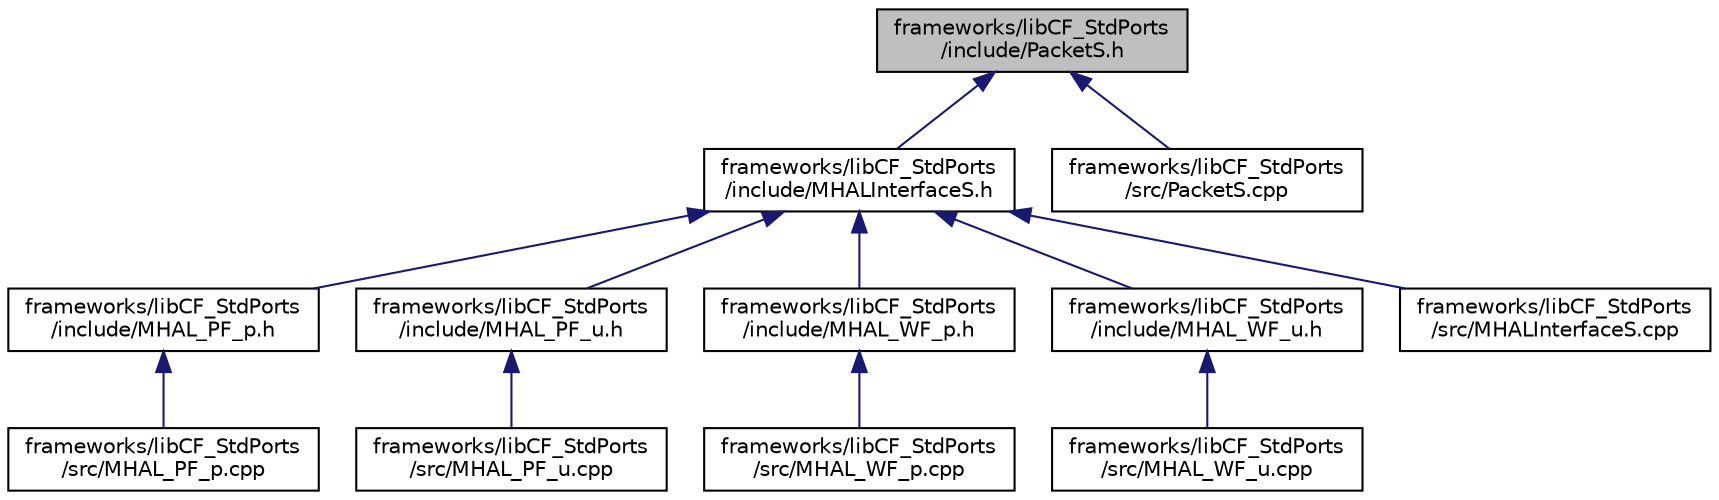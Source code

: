 digraph "frameworks/libCF_StdPorts/include/PacketS.h"
{
 // INTERACTIVE_SVG=YES
  edge [fontname="Helvetica",fontsize="10",labelfontname="Helvetica",labelfontsize="10"];
  node [fontname="Helvetica",fontsize="10",shape=record];
  Node1 [label="frameworks/libCF_StdPorts\l/include/PacketS.h",height=0.2,width=0.4,color="black", fillcolor="grey75", style="filled", fontcolor="black"];
  Node1 -> Node2 [dir="back",color="midnightblue",fontsize="10",style="solid",fontname="Helvetica"];
  Node2 [label="frameworks/libCF_StdPorts\l/include/MHALInterfaceS.h",height=0.2,width=0.4,color="black", fillcolor="white", style="filled",URL="$_m_h_a_l_interface_s_8h.html"];
  Node2 -> Node3 [dir="back",color="midnightblue",fontsize="10",style="solid",fontname="Helvetica"];
  Node3 [label="frameworks/libCF_StdPorts\l/include/MHAL_PF_p.h",height=0.2,width=0.4,color="black", fillcolor="white", style="filled",URL="$_m_h_a_l___p_f__p_8h.html",tooltip=":  "];
  Node3 -> Node4 [dir="back",color="midnightblue",fontsize="10",style="solid",fontname="Helvetica"];
  Node4 [label="frameworks/libCF_StdPorts\l/src/MHAL_PF_p.cpp",height=0.2,width=0.4,color="black", fillcolor="white", style="filled",URL="$_m_h_a_l___p_f__p_8cpp.html",tooltip=":  "];
  Node2 -> Node5 [dir="back",color="midnightblue",fontsize="10",style="solid",fontname="Helvetica"];
  Node5 [label="frameworks/libCF_StdPorts\l/include/MHAL_PF_u.h",height=0.2,width=0.4,color="black", fillcolor="white", style="filled",URL="$_m_h_a_l___p_f__u_8h.html",tooltip=":  "];
  Node5 -> Node6 [dir="back",color="midnightblue",fontsize="10",style="solid",fontname="Helvetica"];
  Node6 [label="frameworks/libCF_StdPorts\l/src/MHAL_PF_u.cpp",height=0.2,width=0.4,color="black", fillcolor="white", style="filled",URL="$_m_h_a_l___p_f__u_8cpp.html"];
  Node2 -> Node7 [dir="back",color="midnightblue",fontsize="10",style="solid",fontname="Helvetica"];
  Node7 [label="frameworks/libCF_StdPorts\l/include/MHAL_WF_p.h",height=0.2,width=0.4,color="black", fillcolor="white", style="filled",URL="$_m_h_a_l___w_f__p_8h.html",tooltip=":  "];
  Node7 -> Node8 [dir="back",color="midnightblue",fontsize="10",style="solid",fontname="Helvetica"];
  Node8 [label="frameworks/libCF_StdPorts\l/src/MHAL_WF_p.cpp",height=0.2,width=0.4,color="black", fillcolor="white", style="filled",URL="$_m_h_a_l___w_f__p_8cpp.html",tooltip=":  "];
  Node2 -> Node9 [dir="back",color="midnightblue",fontsize="10",style="solid",fontname="Helvetica"];
  Node9 [label="frameworks/libCF_StdPorts\l/include/MHAL_WF_u.h",height=0.2,width=0.4,color="black", fillcolor="white", style="filled",URL="$_m_h_a_l___w_f__u_8h.html",tooltip=":  "];
  Node9 -> Node10 [dir="back",color="midnightblue",fontsize="10",style="solid",fontname="Helvetica"];
  Node10 [label="frameworks/libCF_StdPorts\l/src/MHAL_WF_u.cpp",height=0.2,width=0.4,color="black", fillcolor="white", style="filled",URL="$_m_h_a_l___w_f__u_8cpp.html"];
  Node2 -> Node11 [dir="back",color="midnightblue",fontsize="10",style="solid",fontname="Helvetica"];
  Node11 [label="frameworks/libCF_StdPorts\l/src/MHALInterfaceS.cpp",height=0.2,width=0.4,color="black", fillcolor="white", style="filled",URL="$_m_h_a_l_interface_s_8cpp.html"];
  Node1 -> Node12 [dir="back",color="midnightblue",fontsize="10",style="solid",fontname="Helvetica"];
  Node12 [label="frameworks/libCF_StdPorts\l/src/PacketS.cpp",height=0.2,width=0.4,color="black", fillcolor="white", style="filled",URL="$_packet_s_8cpp.html"];
}
